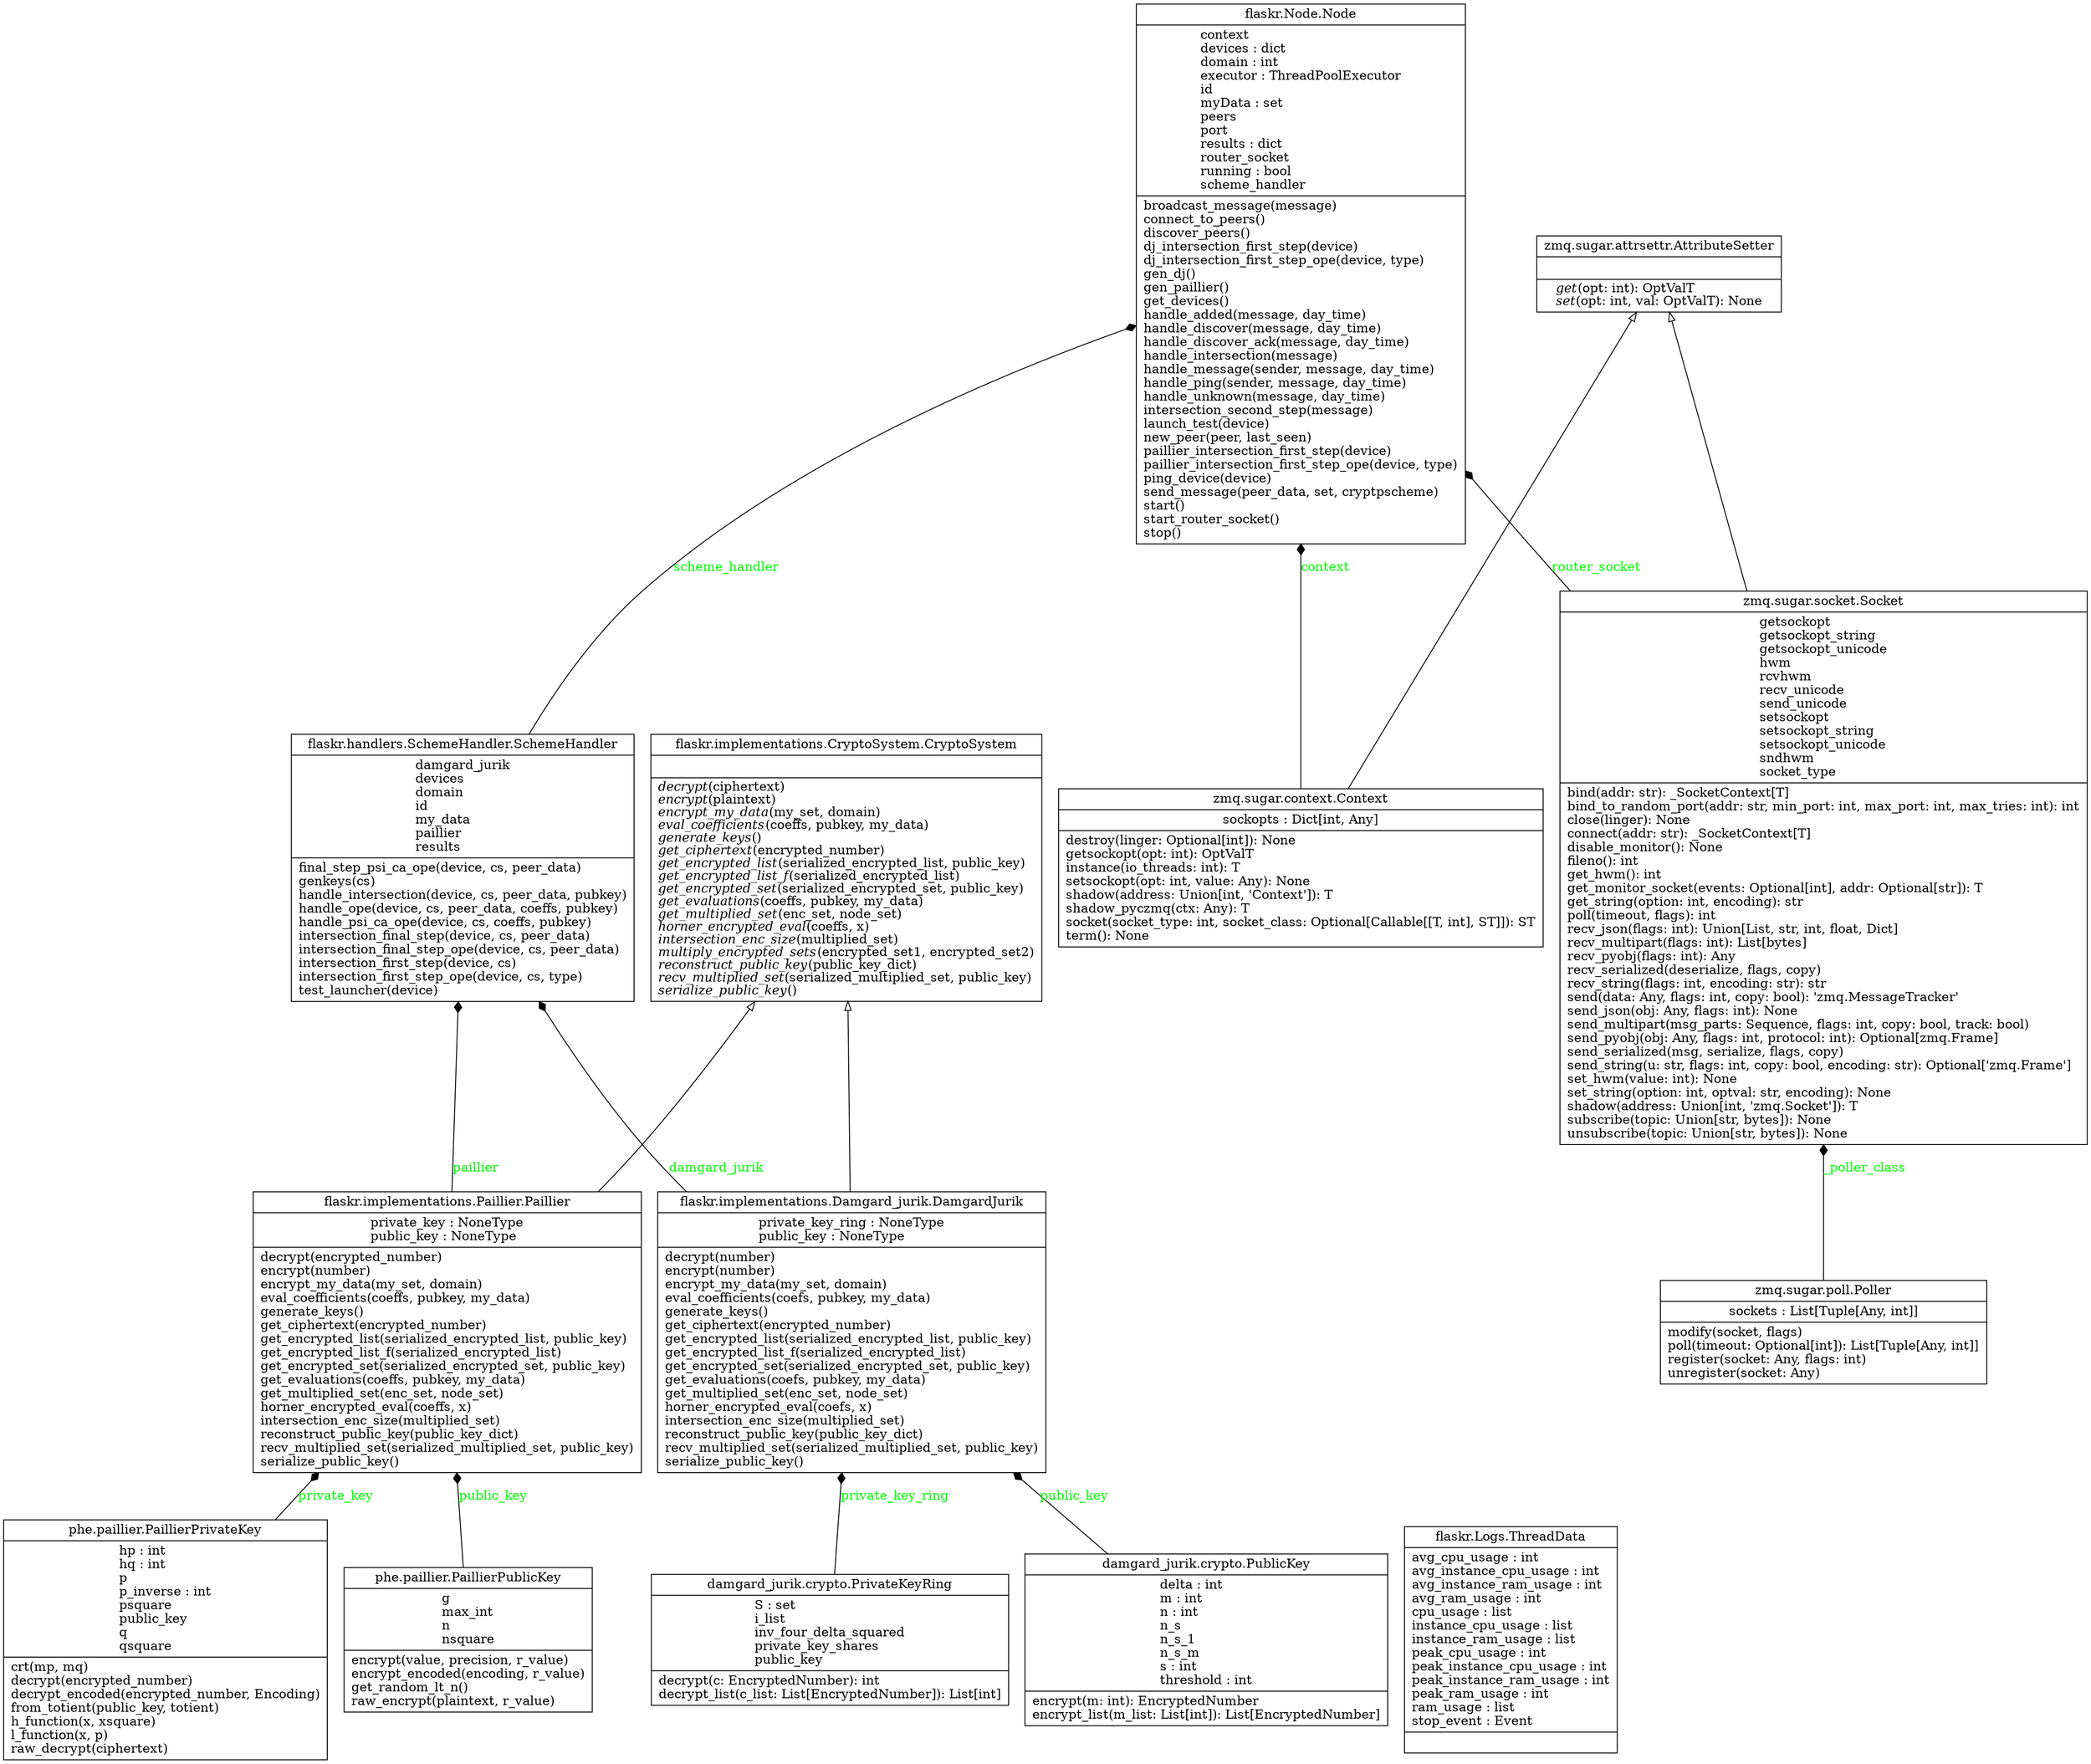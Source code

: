 digraph "classes" {
rankdir=BT
charset="utf-8"
"damgard_jurik.crypto.PrivateKeyRing" [color="black", fontcolor="black", label=<{damgard_jurik.crypto.PrivateKeyRing|S : set<br ALIGN="LEFT"/>i_list<br ALIGN="LEFT"/>inv_four_delta_squared<br ALIGN="LEFT"/>private_key_shares<br ALIGN="LEFT"/>public_key<br ALIGN="LEFT"/>|decrypt(c: EncryptedNumber): int<br ALIGN="LEFT"/>decrypt_list(c_list: List[EncryptedNumber]): List[int]<br ALIGN="LEFT"/>}>, shape="record", style="solid"];
"damgard_jurik.crypto.PublicKey" [color="black", fontcolor="black", label=<{damgard_jurik.crypto.PublicKey|delta : int<br ALIGN="LEFT"/>m : int<br ALIGN="LEFT"/>n : int<br ALIGN="LEFT"/>n_s<br ALIGN="LEFT"/>n_s_1<br ALIGN="LEFT"/>n_s_m<br ALIGN="LEFT"/>s : int<br ALIGN="LEFT"/>threshold : int<br ALIGN="LEFT"/>|encrypt(m: int): EncryptedNumber<br ALIGN="LEFT"/>encrypt_list(m_list: List[int]): List[EncryptedNumber]<br ALIGN="LEFT"/>}>, shape="record", style="solid"];
"flaskr.Logs.ThreadData" [color="black", fontcolor="black", label=<{flaskr.Logs.ThreadData|avg_cpu_usage : int<br ALIGN="LEFT"/>avg_instance_cpu_usage : int<br ALIGN="LEFT"/>avg_instance_ram_usage : int<br ALIGN="LEFT"/>avg_ram_usage : int<br ALIGN="LEFT"/>cpu_usage : list<br ALIGN="LEFT"/>instance_cpu_usage : list<br ALIGN="LEFT"/>instance_ram_usage : list<br ALIGN="LEFT"/>peak_cpu_usage : int<br ALIGN="LEFT"/>peak_instance_cpu_usage : int<br ALIGN="LEFT"/>peak_instance_ram_usage : int<br ALIGN="LEFT"/>peak_ram_usage : int<br ALIGN="LEFT"/>ram_usage : list<br ALIGN="LEFT"/>stop_event : Event<br ALIGN="LEFT"/>|}>, shape="record", style="solid"];
"flaskr.Node.Node" [color="black", fontcolor="black", label=<{flaskr.Node.Node|context<br ALIGN="LEFT"/>devices : dict<br ALIGN="LEFT"/>domain : int<br ALIGN="LEFT"/>executor : ThreadPoolExecutor<br ALIGN="LEFT"/>id<br ALIGN="LEFT"/>myData : set<br ALIGN="LEFT"/>peers<br ALIGN="LEFT"/>port<br ALIGN="LEFT"/>results : dict<br ALIGN="LEFT"/>router_socket<br ALIGN="LEFT"/>running : bool<br ALIGN="LEFT"/>scheme_handler<br ALIGN="LEFT"/>|broadcast_message(message)<br ALIGN="LEFT"/>connect_to_peers()<br ALIGN="LEFT"/>discover_peers()<br ALIGN="LEFT"/>dj_intersection_first_step(device)<br ALIGN="LEFT"/>dj_intersection_first_step_ope(device, type)<br ALIGN="LEFT"/>gen_dj()<br ALIGN="LEFT"/>gen_paillier()<br ALIGN="LEFT"/>get_devices()<br ALIGN="LEFT"/>handle_added(message, day_time)<br ALIGN="LEFT"/>handle_discover(message, day_time)<br ALIGN="LEFT"/>handle_discover_ack(message, day_time)<br ALIGN="LEFT"/>handle_intersection(message)<br ALIGN="LEFT"/>handle_message(sender, message, day_time)<br ALIGN="LEFT"/>handle_ping(sender, message, day_time)<br ALIGN="LEFT"/>handle_unknown(message, day_time)<br ALIGN="LEFT"/>intersection_second_step(message)<br ALIGN="LEFT"/>launch_test(device)<br ALIGN="LEFT"/>new_peer(peer, last_seen)<br ALIGN="LEFT"/>paillier_intersection_first_step(device)<br ALIGN="LEFT"/>paillier_intersection_first_step_ope(device, type)<br ALIGN="LEFT"/>ping_device(device)<br ALIGN="LEFT"/>send_message(peer_data, set, cryptpscheme)<br ALIGN="LEFT"/>start()<br ALIGN="LEFT"/>start_router_socket()<br ALIGN="LEFT"/>stop()<br ALIGN="LEFT"/>}>, shape="record", style="solid"];
"flaskr.handlers.SchemeHandler.SchemeHandler" [color="black", fontcolor="black", label=<{flaskr.handlers.SchemeHandler.SchemeHandler|damgard_jurik<br ALIGN="LEFT"/>devices<br ALIGN="LEFT"/>domain<br ALIGN="LEFT"/>id<br ALIGN="LEFT"/>my_data<br ALIGN="LEFT"/>paillier<br ALIGN="LEFT"/>results<br ALIGN="LEFT"/>|final_step_psi_ca_ope(device, cs, peer_data)<br ALIGN="LEFT"/>genkeys(cs)<br ALIGN="LEFT"/>handle_intersection(device, cs, peer_data, pubkey)<br ALIGN="LEFT"/>handle_ope(device, cs, peer_data, coeffs, pubkey)<br ALIGN="LEFT"/>handle_psi_ca_ope(device, cs, coeffs, pubkey)<br ALIGN="LEFT"/>intersection_final_step(device, cs, peer_data)<br ALIGN="LEFT"/>intersection_final_step_ope(device, cs, peer_data)<br ALIGN="LEFT"/>intersection_first_step(device, cs)<br ALIGN="LEFT"/>intersection_first_step_ope(device, cs, type)<br ALIGN="LEFT"/>test_launcher(device)<br ALIGN="LEFT"/>}>, shape="record", style="solid"];
"flaskr.implementations.CryptoSystem.CryptoSystem" [color="black", fontcolor="black", label=<{flaskr.implementations.CryptoSystem.CryptoSystem|<br ALIGN="LEFT"/>|<I>decrypt</I>(ciphertext)<br ALIGN="LEFT"/><I>encrypt</I>(plaintext)<br ALIGN="LEFT"/><I>encrypt_my_data</I>(my_set, domain)<br ALIGN="LEFT"/><I>eval_coefficients</I>(coeffs, pubkey, my_data)<br ALIGN="LEFT"/><I>generate_keys</I>()<br ALIGN="LEFT"/><I>get_ciphertext</I>(encrypted_number)<br ALIGN="LEFT"/><I>get_encrypted_list</I>(serialized_encrypted_list, public_key)<br ALIGN="LEFT"/><I>get_encrypted_list_f</I>(serialized_encrypted_list)<br ALIGN="LEFT"/><I>get_encrypted_set</I>(serialized_encrypted_set, public_key)<br ALIGN="LEFT"/><I>get_evaluations</I>(coeffs, pubkey, my_data)<br ALIGN="LEFT"/><I>get_multiplied_set</I>(enc_set, node_set)<br ALIGN="LEFT"/><I>horner_encrypted_eval</I>(coeffs, x)<br ALIGN="LEFT"/><I>intersection_enc_size</I>(multiplied_set)<br ALIGN="LEFT"/><I>multiply_encrypted_sets</I>(encrypted_set1, encrypted_set2)<br ALIGN="LEFT"/><I>reconstruct_public_key</I>(public_key_dict)<br ALIGN="LEFT"/><I>recv_multiplied_set</I>(serialized_multiplied_set, public_key)<br ALIGN="LEFT"/><I>serialize_public_key</I>()<br ALIGN="LEFT"/>}>, shape="record", style="solid"];
"flaskr.implementations.Damgard_jurik.DamgardJurik" [color="black", fontcolor="black", label=<{flaskr.implementations.Damgard_jurik.DamgardJurik|private_key_ring : NoneType<br ALIGN="LEFT"/>public_key : NoneType<br ALIGN="LEFT"/>|decrypt(number)<br ALIGN="LEFT"/>encrypt(number)<br ALIGN="LEFT"/>encrypt_my_data(my_set, domain)<br ALIGN="LEFT"/>eval_coefficients(coefs, pubkey, my_data)<br ALIGN="LEFT"/>generate_keys()<br ALIGN="LEFT"/>get_ciphertext(encrypted_number)<br ALIGN="LEFT"/>get_encrypted_list(serialized_encrypted_list, public_key)<br ALIGN="LEFT"/>get_encrypted_list_f(serialized_encrypted_list)<br ALIGN="LEFT"/>get_encrypted_set(serialized_encrypted_set, public_key)<br ALIGN="LEFT"/>get_evaluations(coefs, pubkey, my_data)<br ALIGN="LEFT"/>get_multiplied_set(enc_set, node_set)<br ALIGN="LEFT"/>horner_encrypted_eval(coefs, x)<br ALIGN="LEFT"/>intersection_enc_size(multiplied_set)<br ALIGN="LEFT"/>reconstruct_public_key(public_key_dict)<br ALIGN="LEFT"/>recv_multiplied_set(serialized_multiplied_set, public_key)<br ALIGN="LEFT"/>serialize_public_key()<br ALIGN="LEFT"/>}>, shape="record", style="solid"];
"flaskr.implementations.Paillier.Paillier" [color="black", fontcolor="black", label=<{flaskr.implementations.Paillier.Paillier|private_key : NoneType<br ALIGN="LEFT"/>public_key : NoneType<br ALIGN="LEFT"/>|decrypt(encrypted_number)<br ALIGN="LEFT"/>encrypt(number)<br ALIGN="LEFT"/>encrypt_my_data(my_set, domain)<br ALIGN="LEFT"/>eval_coefficients(coeffs, pubkey, my_data)<br ALIGN="LEFT"/>generate_keys()<br ALIGN="LEFT"/>get_ciphertext(encrypted_number)<br ALIGN="LEFT"/>get_encrypted_list(serialized_encrypted_list, public_key)<br ALIGN="LEFT"/>get_encrypted_list_f(serialized_encrypted_list)<br ALIGN="LEFT"/>get_encrypted_set(serialized_encrypted_set, public_key)<br ALIGN="LEFT"/>get_evaluations(coeffs, pubkey, my_data)<br ALIGN="LEFT"/>get_multiplied_set(enc_set, node_set)<br ALIGN="LEFT"/>horner_encrypted_eval(coeffs, x)<br ALIGN="LEFT"/>intersection_enc_size(multiplied_set)<br ALIGN="LEFT"/>reconstruct_public_key(public_key_dict)<br ALIGN="LEFT"/>recv_multiplied_set(serialized_multiplied_set, public_key)<br ALIGN="LEFT"/>serialize_public_key()<br ALIGN="LEFT"/>}>, shape="record", style="solid"];
"phe.paillier.PaillierPrivateKey" [color="black", fontcolor="black", label=<{phe.paillier.PaillierPrivateKey|hp : int<br ALIGN="LEFT"/>hq : int<br ALIGN="LEFT"/>p<br ALIGN="LEFT"/>p_inverse : int<br ALIGN="LEFT"/>psquare<br ALIGN="LEFT"/>public_key<br ALIGN="LEFT"/>q<br ALIGN="LEFT"/>qsquare<br ALIGN="LEFT"/>|crt(mp, mq)<br ALIGN="LEFT"/>decrypt(encrypted_number)<br ALIGN="LEFT"/>decrypt_encoded(encrypted_number, Encoding)<br ALIGN="LEFT"/>from_totient(public_key, totient)<br ALIGN="LEFT"/>h_function(x, xsquare)<br ALIGN="LEFT"/>l_function(x, p)<br ALIGN="LEFT"/>raw_decrypt(ciphertext)<br ALIGN="LEFT"/>}>, shape="record", style="solid"];
"phe.paillier.PaillierPublicKey" [color="black", fontcolor="black", label=<{phe.paillier.PaillierPublicKey|g<br ALIGN="LEFT"/>max_int<br ALIGN="LEFT"/>n<br ALIGN="LEFT"/>nsquare<br ALIGN="LEFT"/>|encrypt(value, precision, r_value)<br ALIGN="LEFT"/>encrypt_encoded(encoding, r_value)<br ALIGN="LEFT"/>get_random_lt_n()<br ALIGN="LEFT"/>raw_encrypt(plaintext, r_value)<br ALIGN="LEFT"/>}>, shape="record", style="solid"];
"zmq.sugar.attrsettr.AttributeSetter" [color="black", fontcolor="black", label=<{zmq.sugar.attrsettr.AttributeSetter|<br ALIGN="LEFT"/>|<I>get</I>(opt: int): OptValT<br ALIGN="LEFT"/><I>set</I>(opt: int, val: OptValT): None<br ALIGN="LEFT"/>}>, shape="record", style="solid"];
"zmq.sugar.context.Context" [color="black", fontcolor="black", label=<{zmq.sugar.context.Context|sockopts : Dict[int, Any]<br ALIGN="LEFT"/>|destroy(linger: Optional[int]): None<br ALIGN="LEFT"/>getsockopt(opt: int): OptValT<br ALIGN="LEFT"/>instance(io_threads: int): T<br ALIGN="LEFT"/>setsockopt(opt: int, value: Any): None<br ALIGN="LEFT"/>shadow(address: Union[int, 'Context']): T<br ALIGN="LEFT"/>shadow_pyczmq(ctx: Any): T<br ALIGN="LEFT"/>socket(socket_type: int, socket_class: Optional[Callable[[T, int], ST]]): ST<br ALIGN="LEFT"/>term(): None<br ALIGN="LEFT"/>}>, shape="record", style="solid"];
"zmq.sugar.poll.Poller" [color="black", fontcolor="black", label=<{zmq.sugar.poll.Poller|sockets : List[Tuple[Any, int]]<br ALIGN="LEFT"/>|modify(socket, flags)<br ALIGN="LEFT"/>poll(timeout: Optional[int]): List[Tuple[Any, int]]<br ALIGN="LEFT"/>register(socket: Any, flags: int)<br ALIGN="LEFT"/>unregister(socket: Any)<br ALIGN="LEFT"/>}>, shape="record", style="solid"];
"zmq.sugar.socket.Socket" [color="black", fontcolor="black", label=<{zmq.sugar.socket.Socket|getsockopt<br ALIGN="LEFT"/>getsockopt_string<br ALIGN="LEFT"/>getsockopt_unicode<br ALIGN="LEFT"/>hwm<br ALIGN="LEFT"/>rcvhwm<br ALIGN="LEFT"/>recv_unicode<br ALIGN="LEFT"/>send_unicode<br ALIGN="LEFT"/>setsockopt<br ALIGN="LEFT"/>setsockopt_string<br ALIGN="LEFT"/>setsockopt_unicode<br ALIGN="LEFT"/>sndhwm<br ALIGN="LEFT"/>socket_type<br ALIGN="LEFT"/>|bind(addr: str): _SocketContext[T]<br ALIGN="LEFT"/>bind_to_random_port(addr: str, min_port: int, max_port: int, max_tries: int): int<br ALIGN="LEFT"/>close(linger): None<br ALIGN="LEFT"/>connect(addr: str): _SocketContext[T]<br ALIGN="LEFT"/>disable_monitor(): None<br ALIGN="LEFT"/>fileno(): int<br ALIGN="LEFT"/>get_hwm(): int<br ALIGN="LEFT"/>get_monitor_socket(events: Optional[int], addr: Optional[str]): T<br ALIGN="LEFT"/>get_string(option: int, encoding): str<br ALIGN="LEFT"/>poll(timeout, flags): int<br ALIGN="LEFT"/>recv_json(flags: int): Union[List, str, int, float, Dict]<br ALIGN="LEFT"/>recv_multipart(flags: int): List[bytes]<br ALIGN="LEFT"/>recv_pyobj(flags: int): Any<br ALIGN="LEFT"/>recv_serialized(deserialize, flags, copy)<br ALIGN="LEFT"/>recv_string(flags: int, encoding: str): str<br ALIGN="LEFT"/>send(data: Any, flags: int, copy: bool): 'zmq.MessageTracker'<br ALIGN="LEFT"/>send_json(obj: Any, flags: int): None<br ALIGN="LEFT"/>send_multipart(msg_parts: Sequence, flags: int, copy: bool, track: bool)<br ALIGN="LEFT"/>send_pyobj(obj: Any, flags: int, protocol: int): Optional[zmq.Frame]<br ALIGN="LEFT"/>send_serialized(msg, serialize, flags, copy)<br ALIGN="LEFT"/>send_string(u: str, flags: int, copy: bool, encoding: str): Optional['zmq.Frame']<br ALIGN="LEFT"/>set_hwm(value: int): None<br ALIGN="LEFT"/>set_string(option: int, optval: str, encoding): None<br ALIGN="LEFT"/>shadow(address: Union[int, 'zmq.Socket']): T<br ALIGN="LEFT"/>subscribe(topic: Union[str, bytes]): None<br ALIGN="LEFT"/>unsubscribe(topic: Union[str, bytes]): None<br ALIGN="LEFT"/>}>, shape="record", style="solid"];
"flaskr.implementations.Damgard_jurik.DamgardJurik" -> "flaskr.implementations.CryptoSystem.CryptoSystem" [arrowhead="empty", arrowtail="none"];
"flaskr.implementations.Paillier.Paillier" -> "flaskr.implementations.CryptoSystem.CryptoSystem" [arrowhead="empty", arrowtail="none"];
"zmq.sugar.context.Context" -> "zmq.sugar.attrsettr.AttributeSetter" [arrowhead="empty", arrowtail="none"];
"zmq.sugar.socket.Socket" -> "zmq.sugar.attrsettr.AttributeSetter" [arrowhead="empty", arrowtail="none"];
"damgard_jurik.crypto.PrivateKeyRing" -> "flaskr.implementations.Damgard_jurik.DamgardJurik" [arrowhead="diamond", arrowtail="none", fontcolor="green", label="private_key_ring", style="solid"];
"damgard_jurik.crypto.PublicKey" -> "flaskr.implementations.Damgard_jurik.DamgardJurik" [arrowhead="diamond", arrowtail="none", fontcolor="green", label="public_key", style="solid"];
"flaskr.handlers.SchemeHandler.SchemeHandler" -> "flaskr.Node.Node" [arrowhead="diamond", arrowtail="none", fontcolor="green", label="scheme_handler", style="solid"];
"flaskr.implementations.Damgard_jurik.DamgardJurik" -> "flaskr.handlers.SchemeHandler.SchemeHandler" [arrowhead="diamond", arrowtail="none", fontcolor="green", label="damgard_jurik", style="solid"];
"flaskr.implementations.Paillier.Paillier" -> "flaskr.handlers.SchemeHandler.SchemeHandler" [arrowhead="diamond", arrowtail="none", fontcolor="green", label="paillier", style="solid"];
"phe.paillier.PaillierPrivateKey" -> "flaskr.implementations.Paillier.Paillier" [arrowhead="diamond", arrowtail="none", fontcolor="green", label="private_key", style="solid"];
"phe.paillier.PaillierPublicKey" -> "flaskr.implementations.Paillier.Paillier" [arrowhead="diamond", arrowtail="none", fontcolor="green", label="public_key", style="solid"];
"zmq.sugar.context.Context" -> "flaskr.Node.Node" [arrowhead="diamond", arrowtail="none", fontcolor="green", label="context", style="solid"];
"zmq.sugar.poll.Poller" -> "zmq.sugar.socket.Socket" [arrowhead="diamond", arrowtail="none", fontcolor="green", label="_poller_class", style="solid"];
"zmq.sugar.socket.Socket" -> "flaskr.Node.Node" [arrowhead="diamond", arrowtail="none", fontcolor="green", label="router_socket", style="solid"];
}
